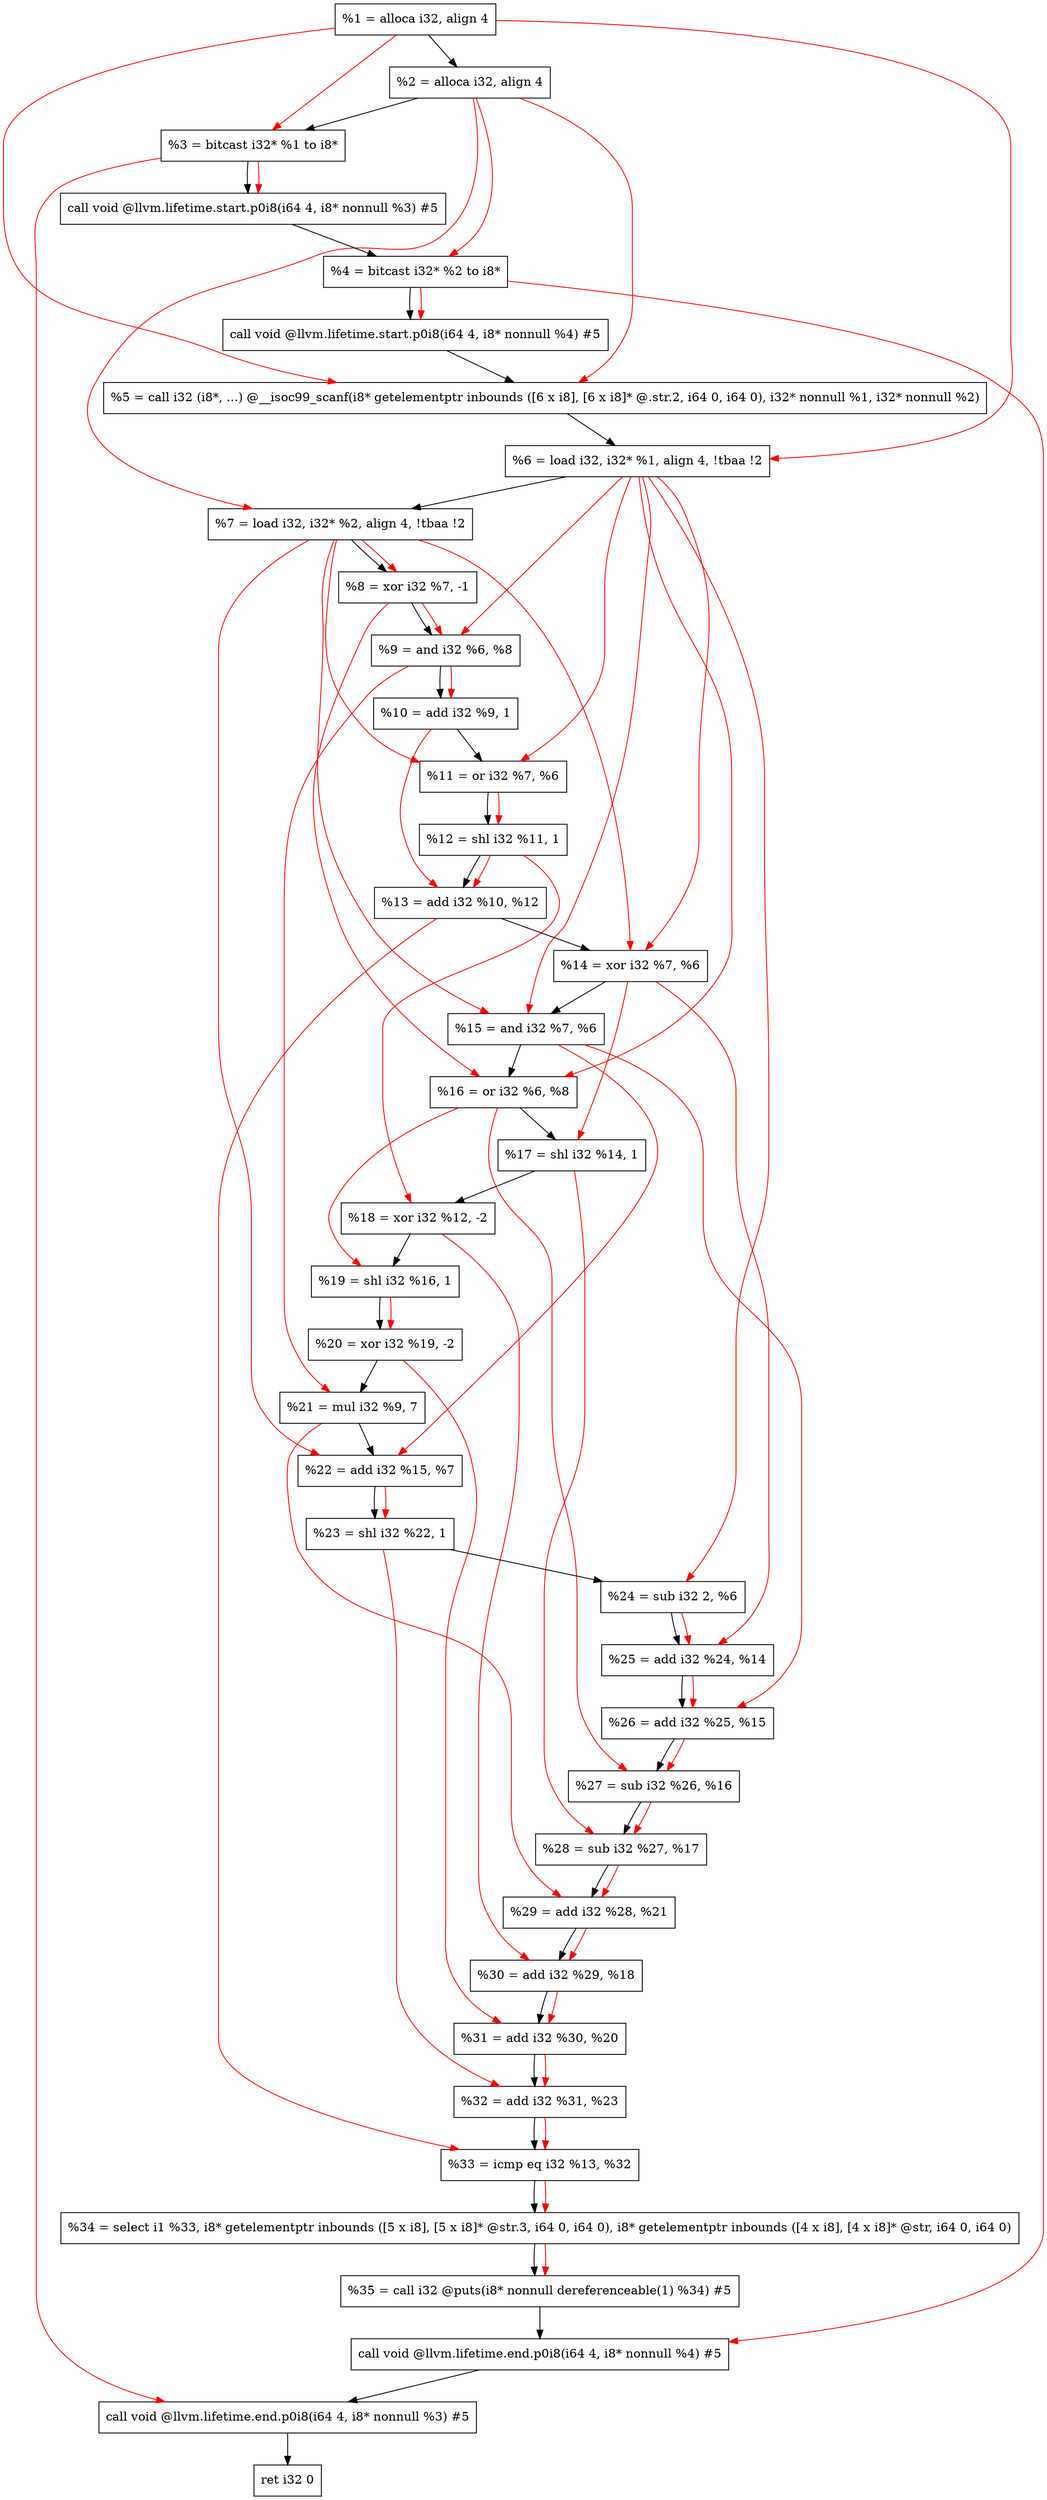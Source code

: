 digraph "DFG for'main' function" {
	Node0x1716158[shape=record, label="  %1 = alloca i32, align 4"];
	Node0x17161d8[shape=record, label="  %2 = alloca i32, align 4"];
	Node0x1716268[shape=record, label="  %3 = bitcast i32* %1 to i8*"];
	Node0x17166c8[shape=record, label="  call void @llvm.lifetime.start.p0i8(i64 4, i8* nonnull %3) #5"];
	Node0x17167a8[shape=record, label="  %4 = bitcast i32* %2 to i8*"];
	Node0x17168c8[shape=record, label="  call void @llvm.lifetime.start.p0i8(i64 4, i8* nonnull %4) #5"];
	Node0x1716b00[shape=record, label="  %5 = call i32 (i8*, ...) @__isoc99_scanf(i8* getelementptr inbounds ([6 x i8], [6 x i8]* @.str.2, i64 0, i64 0), i32* nonnull %1, i32* nonnull %2)"];
	Node0x1716bb8[shape=record, label="  %6 = load i32, i32* %1, align 4, !tbaa !2"];
	Node0x1717b28[shape=record, label="  %7 = load i32, i32* %2, align 4, !tbaa !2"];
	Node0x17181b0[shape=record, label="  %8 = xor i32 %7, -1"];
	Node0x1718220[shape=record, label="  %9 = and i32 %6, %8"];
	Node0x1718290[shape=record, label="  %10 = add i32 %9, 1"];
	Node0x1718300[shape=record, label="  %11 = or i32 %7, %6"];
	Node0x1718370[shape=record, label="  %12 = shl i32 %11, 1"];
	Node0x17183e0[shape=record, label="  %13 = add i32 %10, %12"];
	Node0x1718450[shape=record, label="  %14 = xor i32 %7, %6"];
	Node0x17184c0[shape=record, label="  %15 = and i32 %7, %6"];
	Node0x1718530[shape=record, label="  %16 = or i32 %6, %8"];
	Node0x17185a0[shape=record, label="  %17 = shl i32 %14, 1"];
	Node0x1718610[shape=record, label="  %18 = xor i32 %12, -2"];
	Node0x1718680[shape=record, label="  %19 = shl i32 %16, 1"];
	Node0x17186f0[shape=record, label="  %20 = xor i32 %19, -2"];
	Node0x1718760[shape=record, label="  %21 = mul i32 %9, 7"];
	Node0x17187d0[shape=record, label="  %22 = add i32 %15, %7"];
	Node0x1718840[shape=record, label="  %23 = shl i32 %22, 1"];
	Node0x17188e0[shape=record, label="  %24 = sub i32 2, %6"];
	Node0x1718950[shape=record, label="  %25 = add i32 %24, %14"];
	Node0x17189c0[shape=record, label="  %26 = add i32 %25, %15"];
	Node0x1718a30[shape=record, label="  %27 = sub i32 %26, %16"];
	Node0x1718aa0[shape=record, label="  %28 = sub i32 %27, %17"];
	Node0x1718b10[shape=record, label="  %29 = add i32 %28, %21"];
	Node0x1718b80[shape=record, label="  %30 = add i32 %29, %18"];
	Node0x1718bf0[shape=record, label="  %31 = add i32 %30, %20"];
	Node0x1718c60[shape=record, label="  %32 = add i32 %31, %23"];
	Node0x1718cd0[shape=record, label="  %33 = icmp eq i32 %13, %32"];
	Node0x16b69d8[shape=record, label="  %34 = select i1 %33, i8* getelementptr inbounds ([5 x i8], [5 x i8]* @str.3, i64 0, i64 0), i8* getelementptr inbounds ([4 x i8], [4 x i8]* @str, i64 0, i64 0)"];
	Node0x1718d60[shape=record, label="  %35 = call i32 @puts(i8* nonnull dereferenceable(1) %34) #5"];
	Node0x1718fb8[shape=record, label="  call void @llvm.lifetime.end.p0i8(i64 4, i8* nonnull %4) #5"];
	Node0x1719118[shape=record, label="  call void @llvm.lifetime.end.p0i8(i64 4, i8* nonnull %3) #5"];
	Node0x17191d8[shape=record, label="  ret i32 0"];
	Node0x1716158 -> Node0x17161d8;
	Node0x17161d8 -> Node0x1716268;
	Node0x1716268 -> Node0x17166c8;
	Node0x17166c8 -> Node0x17167a8;
	Node0x17167a8 -> Node0x17168c8;
	Node0x17168c8 -> Node0x1716b00;
	Node0x1716b00 -> Node0x1716bb8;
	Node0x1716bb8 -> Node0x1717b28;
	Node0x1717b28 -> Node0x17181b0;
	Node0x17181b0 -> Node0x1718220;
	Node0x1718220 -> Node0x1718290;
	Node0x1718290 -> Node0x1718300;
	Node0x1718300 -> Node0x1718370;
	Node0x1718370 -> Node0x17183e0;
	Node0x17183e0 -> Node0x1718450;
	Node0x1718450 -> Node0x17184c0;
	Node0x17184c0 -> Node0x1718530;
	Node0x1718530 -> Node0x17185a0;
	Node0x17185a0 -> Node0x1718610;
	Node0x1718610 -> Node0x1718680;
	Node0x1718680 -> Node0x17186f0;
	Node0x17186f0 -> Node0x1718760;
	Node0x1718760 -> Node0x17187d0;
	Node0x17187d0 -> Node0x1718840;
	Node0x1718840 -> Node0x17188e0;
	Node0x17188e0 -> Node0x1718950;
	Node0x1718950 -> Node0x17189c0;
	Node0x17189c0 -> Node0x1718a30;
	Node0x1718a30 -> Node0x1718aa0;
	Node0x1718aa0 -> Node0x1718b10;
	Node0x1718b10 -> Node0x1718b80;
	Node0x1718b80 -> Node0x1718bf0;
	Node0x1718bf0 -> Node0x1718c60;
	Node0x1718c60 -> Node0x1718cd0;
	Node0x1718cd0 -> Node0x16b69d8;
	Node0x16b69d8 -> Node0x1718d60;
	Node0x1718d60 -> Node0x1718fb8;
	Node0x1718fb8 -> Node0x1719118;
	Node0x1719118 -> Node0x17191d8;
edge [color=red]
	Node0x1716158 -> Node0x1716268;
	Node0x1716268 -> Node0x17166c8;
	Node0x17161d8 -> Node0x17167a8;
	Node0x17167a8 -> Node0x17168c8;
	Node0x1716158 -> Node0x1716b00;
	Node0x17161d8 -> Node0x1716b00;
	Node0x1716158 -> Node0x1716bb8;
	Node0x17161d8 -> Node0x1717b28;
	Node0x1717b28 -> Node0x17181b0;
	Node0x1716bb8 -> Node0x1718220;
	Node0x17181b0 -> Node0x1718220;
	Node0x1718220 -> Node0x1718290;
	Node0x1717b28 -> Node0x1718300;
	Node0x1716bb8 -> Node0x1718300;
	Node0x1718300 -> Node0x1718370;
	Node0x1718290 -> Node0x17183e0;
	Node0x1718370 -> Node0x17183e0;
	Node0x1717b28 -> Node0x1718450;
	Node0x1716bb8 -> Node0x1718450;
	Node0x1717b28 -> Node0x17184c0;
	Node0x1716bb8 -> Node0x17184c0;
	Node0x1716bb8 -> Node0x1718530;
	Node0x17181b0 -> Node0x1718530;
	Node0x1718450 -> Node0x17185a0;
	Node0x1718370 -> Node0x1718610;
	Node0x1718530 -> Node0x1718680;
	Node0x1718680 -> Node0x17186f0;
	Node0x1718220 -> Node0x1718760;
	Node0x17184c0 -> Node0x17187d0;
	Node0x1717b28 -> Node0x17187d0;
	Node0x17187d0 -> Node0x1718840;
	Node0x1716bb8 -> Node0x17188e0;
	Node0x17188e0 -> Node0x1718950;
	Node0x1718450 -> Node0x1718950;
	Node0x1718950 -> Node0x17189c0;
	Node0x17184c0 -> Node0x17189c0;
	Node0x17189c0 -> Node0x1718a30;
	Node0x1718530 -> Node0x1718a30;
	Node0x1718a30 -> Node0x1718aa0;
	Node0x17185a0 -> Node0x1718aa0;
	Node0x1718aa0 -> Node0x1718b10;
	Node0x1718760 -> Node0x1718b10;
	Node0x1718b10 -> Node0x1718b80;
	Node0x1718610 -> Node0x1718b80;
	Node0x1718b80 -> Node0x1718bf0;
	Node0x17186f0 -> Node0x1718bf0;
	Node0x1718bf0 -> Node0x1718c60;
	Node0x1718840 -> Node0x1718c60;
	Node0x17183e0 -> Node0x1718cd0;
	Node0x1718c60 -> Node0x1718cd0;
	Node0x1718cd0 -> Node0x16b69d8;
	Node0x16b69d8 -> Node0x1718d60;
	Node0x17167a8 -> Node0x1718fb8;
	Node0x1716268 -> Node0x1719118;
}
